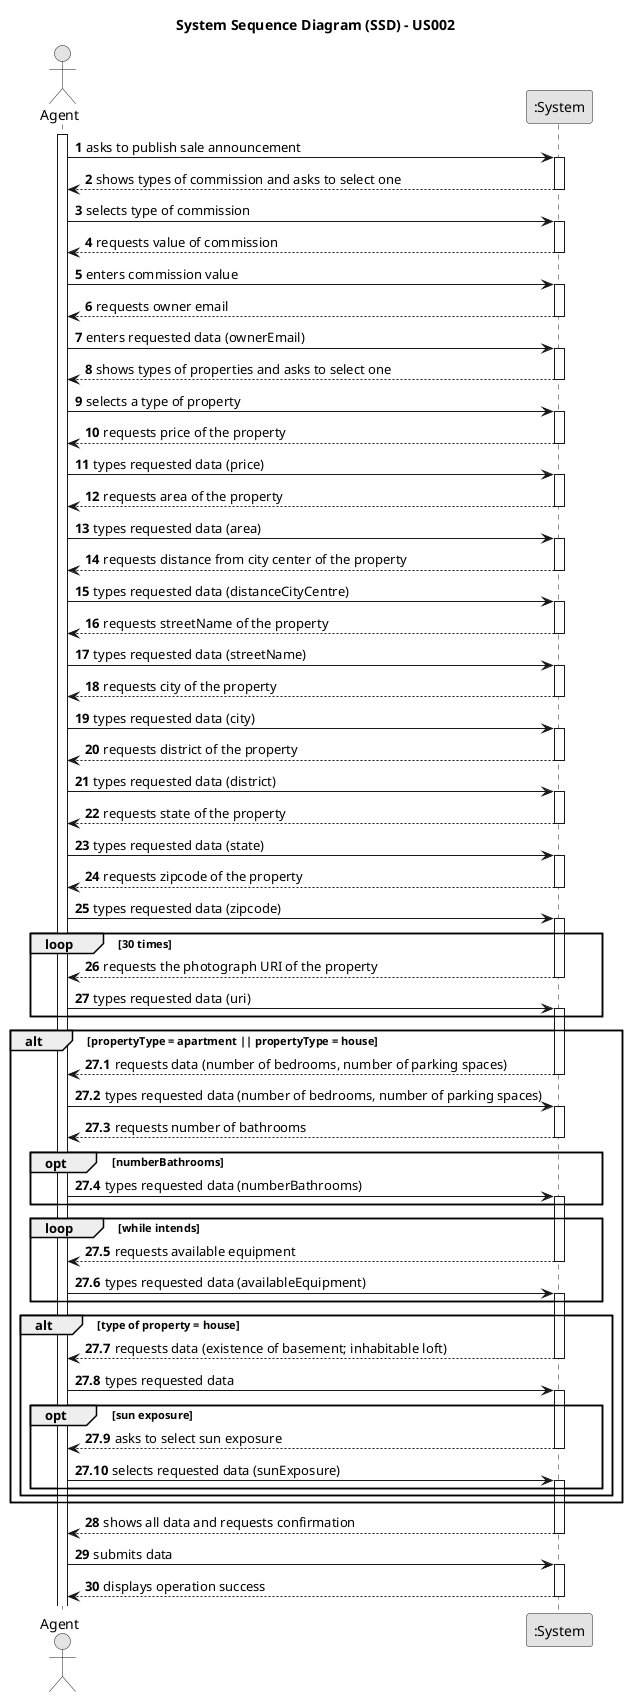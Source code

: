 @startuml
skinparam monochrome true
skinparam packageStyle rectangle
skinparam shadowing false

title System Sequence Diagram (SSD) - US002

autonumber

actor "Agent" as Employee
participant ":System" as System

activate Employee

    Employee -> System : asks to publish sale announcement
    activate System

      System --> Employee : shows types of commission and asks to select one
    deactivate System

    Employee -> System : selects type of commission
    activate System

    System --> Employee : requests value of commission
    deactivate System

    Employee -> System : enters commission value
    activate System

    System --> Employee : requests owner email
    deactivate System

    Employee -> System : enters requested data (ownerEmail)
    activate System

    System --> Employee : shows types of properties and asks to select one
    deactivate System

    Employee -> System : selects a type of property
    activate System

    System --> Employee : requests price of the property
    deactivate System

    Employee -> System : types requested data (price)
    activate System


    System --> Employee : requests area of the property
    deactivate System

    Employee -> System : types requested data (area)
    activate System

    System --> Employee : requests distance from city center of the property
    deactivate System

    Employee -> System : types requested data (distanceCityCentre)
    activate System


    System --> Employee : requests streetName of the property
    deactivate System

    Employee -> System : types requested data (streetName)
    activate System

    System --> Employee : requests city of the property
    deactivate System

    Employee -> System : types requested data (city)
    activate System

    System --> Employee : requests district of the property
    deactivate System

    Employee -> System : types requested data (district)
    activate System

    System --> Employee : requests state of the property
    deactivate System

    Employee -> System : types requested data (state)
    activate System

    System --> Employee : requests zipcode of the property
    deactivate System

    Employee -> System : types requested data (zipcode)
    activate System



        loop 30 times
        System --> Employee : requests the photograph URI of the property
        deactivate System
        Employee -> System : types requested data (uri)
        activate System
        end loop


    alt propertyType = apartment || propertyType = house

     autonumber 27.1
        System --> Employee : requests data (number of bedrooms, number of parking spaces)
        deactivate System

        Employee -> System : types requested data (number of bedrooms, number of parking spaces)
        activate System


        System --> Employee : requests number of bathrooms
        deactivate System

            opt numberBathrooms
            Employee -> System : types requested data (numberBathrooms)
            activate System
            end opt

        loop while intends
        System --> Employee : requests available equipment
        deactivate System

        Employee -> System : types requested data (availableEquipment)
        activate System
        end loop

        alt type of property = house

        System --> Employee : requests data (existence of basement; inhabitable loft)
        deactivate System

        Employee -> System : types requested data
        activate System

            opt sun exposure
            System --> Employee : asks to select sun exposure
            deactivate System
            Employee -> System : selects requested data (sunExposure)
            activate System
            end opt

        end
    end
    autonumber 28
        System --> Employee : shows all data and requests confirmation
    deactivate System

    Employee -> System : submits data
    activate System

        System --> Employee : displays operation success
    deactivate System

@enduml
